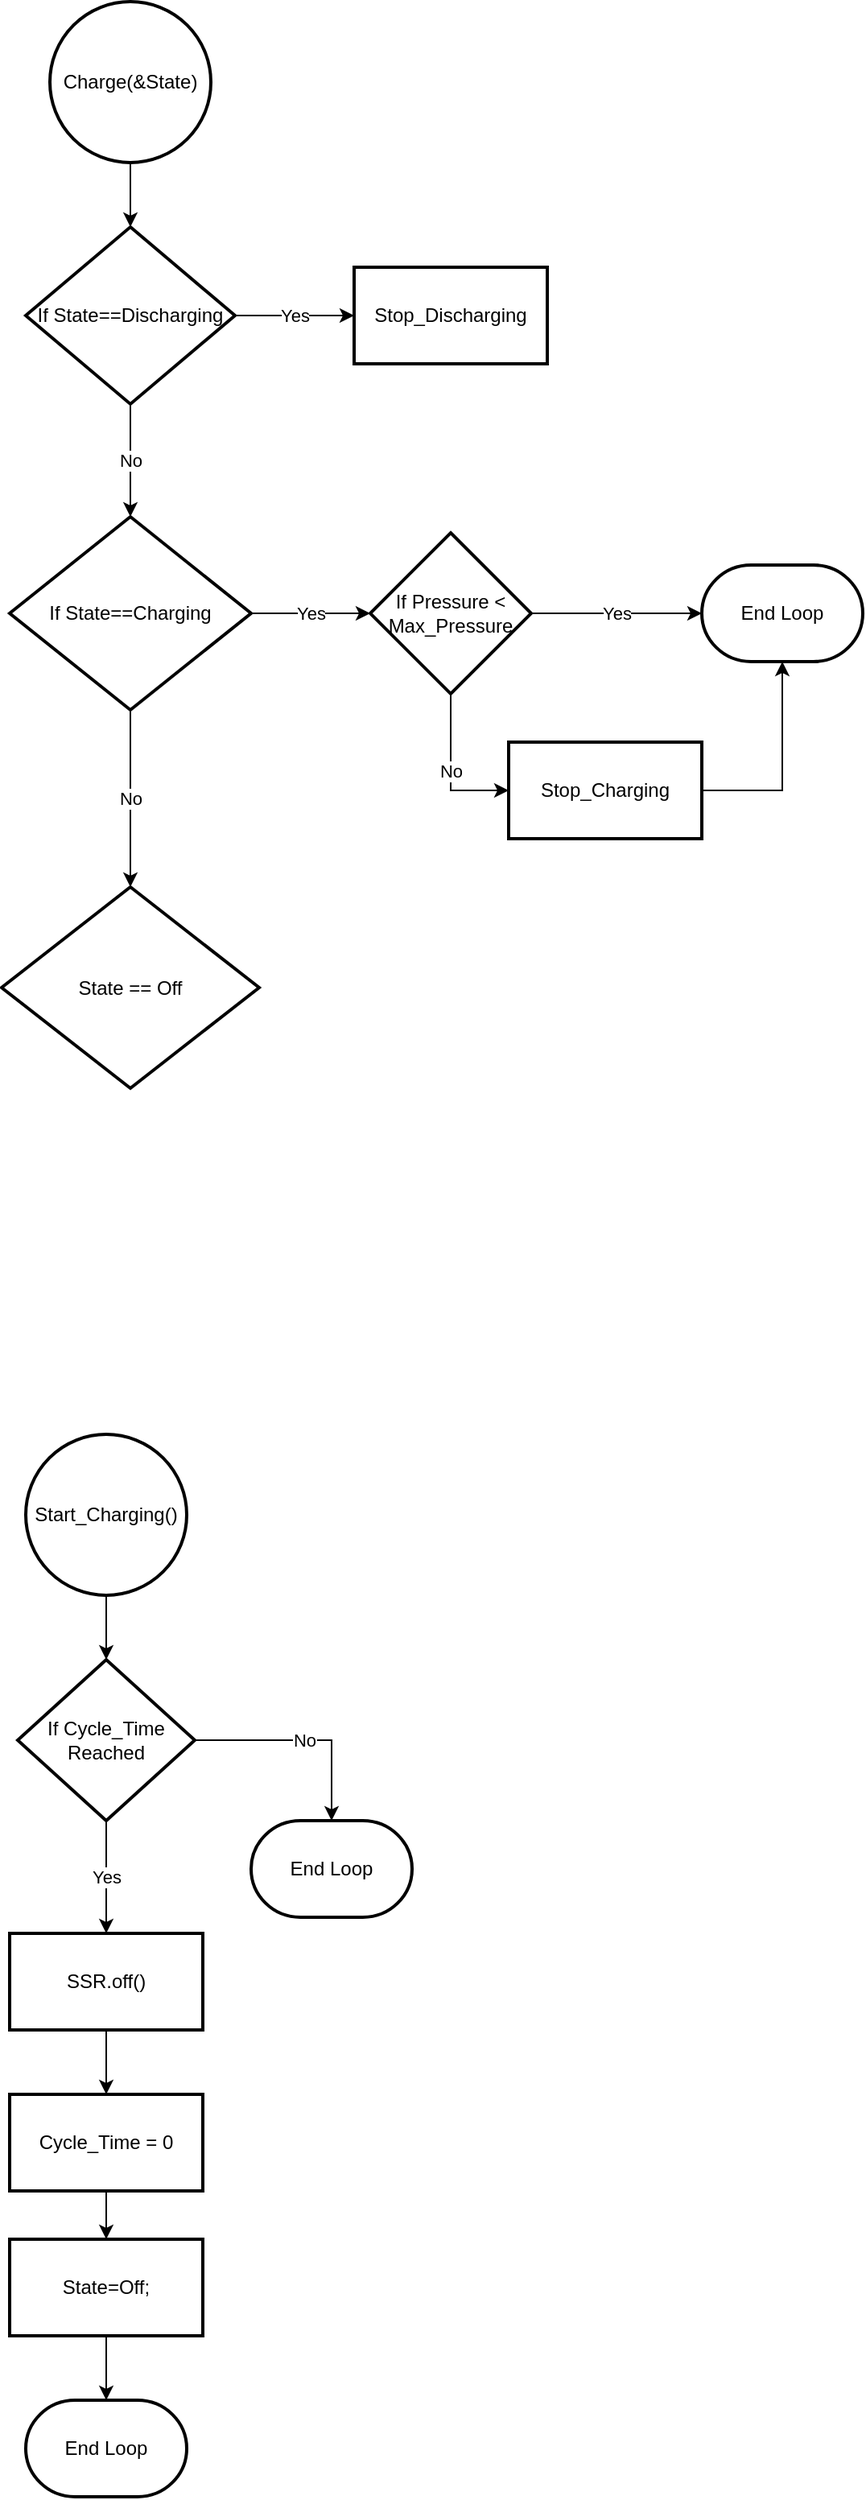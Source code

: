 <mxfile version="14.4.8" type="github" pages="4">
  <diagram id="C5RBs43oDa-KdzZeNtuy" name="Action_Class_Flowchart">
    <mxGraphModel dx="1350" dy="806" grid="1" gridSize="10" guides="1" tooltips="1" connect="1" arrows="1" fold="1" page="1" pageScale="1" pageWidth="827" pageHeight="1169" math="0" shadow="0">
      <root>
        <mxCell id="WIyWlLk6GJQsqaUBKTNV-0" />
        <mxCell id="WIyWlLk6GJQsqaUBKTNV-1" parent="WIyWlLk6GJQsqaUBKTNV-0" />
        <mxCell id="Hz21LZMQ4vUw0pX6ZqhJ-26" value="" style="edgeStyle=orthogonalEdgeStyle;rounded=0;orthogonalLoop=1;jettySize=auto;html=1;" edge="1" parent="WIyWlLk6GJQsqaUBKTNV-1" source="Hz21LZMQ4vUw0pX6ZqhJ-4" target="Hz21LZMQ4vUw0pX6ZqhJ-25">
          <mxGeometry relative="1" as="geometry" />
        </mxCell>
        <mxCell id="Hz21LZMQ4vUw0pX6ZqhJ-4" value="Charge(&amp;amp;State)" style="strokeWidth=2;html=1;shape=mxgraph.flowchart.start_2;whiteSpace=wrap;" vertex="1" parent="WIyWlLk6GJQsqaUBKTNV-1">
          <mxGeometry x="95" y="10" width="100" height="100" as="geometry" />
        </mxCell>
        <mxCell id="Hz21LZMQ4vUw0pX6ZqhJ-32" value="Yes" style="edgeStyle=orthogonalEdgeStyle;rounded=0;orthogonalLoop=1;jettySize=auto;html=1;entryX=0;entryY=0.5;entryDx=0;entryDy=0;entryPerimeter=0;" edge="1" parent="WIyWlLk6GJQsqaUBKTNV-1" source="Hz21LZMQ4vUw0pX6ZqhJ-20" target="Hz21LZMQ4vUw0pX6ZqhJ-39">
          <mxGeometry relative="1" as="geometry">
            <mxPoint x="320" y="360" as="targetPoint" />
            <Array as="points" />
          </mxGeometry>
        </mxCell>
        <mxCell id="Hz21LZMQ4vUw0pX6ZqhJ-42" value="No" style="edgeStyle=orthogonalEdgeStyle;rounded=0;orthogonalLoop=1;jettySize=auto;html=1;" edge="1" parent="WIyWlLk6GJQsqaUBKTNV-1" source="Hz21LZMQ4vUw0pX6ZqhJ-20" target="Hz21LZMQ4vUw0pX6ZqhJ-41">
          <mxGeometry relative="1" as="geometry" />
        </mxCell>
        <mxCell id="Hz21LZMQ4vUw0pX6ZqhJ-20" value="If State==Charging" style="strokeWidth=2;html=1;shape=mxgraph.flowchart.decision;whiteSpace=wrap;" vertex="1" parent="WIyWlLk6GJQsqaUBKTNV-1">
          <mxGeometry x="70" y="330" width="150" height="120" as="geometry" />
        </mxCell>
        <mxCell id="Hz21LZMQ4vUw0pX6ZqhJ-37" value="Yes" style="edgeStyle=orthogonalEdgeStyle;rounded=0;orthogonalLoop=1;jettySize=auto;html=1;" edge="1" parent="WIyWlLk6GJQsqaUBKTNV-1" source="Hz21LZMQ4vUw0pX6ZqhJ-25" target="Hz21LZMQ4vUw0pX6ZqhJ-27">
          <mxGeometry relative="1" as="geometry" />
        </mxCell>
        <mxCell id="Hz21LZMQ4vUw0pX6ZqhJ-38" value="No" style="edgeStyle=orthogonalEdgeStyle;rounded=0;orthogonalLoop=1;jettySize=auto;html=1;" edge="1" parent="WIyWlLk6GJQsqaUBKTNV-1" source="Hz21LZMQ4vUw0pX6ZqhJ-25" target="Hz21LZMQ4vUw0pX6ZqhJ-20">
          <mxGeometry relative="1" as="geometry" />
        </mxCell>
        <mxCell id="Hz21LZMQ4vUw0pX6ZqhJ-25" value="If State==Discharging" style="strokeWidth=2;html=1;shape=mxgraph.flowchart.decision;whiteSpace=wrap;" vertex="1" parent="WIyWlLk6GJQsqaUBKTNV-1">
          <mxGeometry x="80" y="150" width="130" height="110" as="geometry" />
        </mxCell>
        <mxCell id="Hz21LZMQ4vUw0pX6ZqhJ-27" value="Stop_Discharging" style="whiteSpace=wrap;html=1;strokeWidth=2;" vertex="1" parent="WIyWlLk6GJQsqaUBKTNV-1">
          <mxGeometry x="284" y="175" width="120" height="60" as="geometry" />
        </mxCell>
        <mxCell id="Hz21LZMQ4vUw0pX6ZqhJ-44" value="Yes" style="edgeStyle=orthogonalEdgeStyle;rounded=0;orthogonalLoop=1;jettySize=auto;html=1;" edge="1" parent="WIyWlLk6GJQsqaUBKTNV-1" source="Hz21LZMQ4vUw0pX6ZqhJ-39" target="Hz21LZMQ4vUw0pX6ZqhJ-43">
          <mxGeometry relative="1" as="geometry" />
        </mxCell>
        <mxCell id="Hz21LZMQ4vUw0pX6ZqhJ-51" value="No" style="edgeStyle=orthogonalEdgeStyle;rounded=0;orthogonalLoop=1;jettySize=auto;html=1;exitX=0.5;exitY=1;exitDx=0;exitDy=0;exitPerimeter=0;entryX=0;entryY=0.5;entryDx=0;entryDy=0;" edge="1" parent="WIyWlLk6GJQsqaUBKTNV-1" source="Hz21LZMQ4vUw0pX6ZqhJ-39" target="Hz21LZMQ4vUw0pX6ZqhJ-47">
          <mxGeometry relative="1" as="geometry" />
        </mxCell>
        <mxCell id="Hz21LZMQ4vUw0pX6ZqhJ-39" value="If Pressure &amp;lt; Max_Pressure" style="strokeWidth=2;html=1;shape=mxgraph.flowchart.decision;whiteSpace=wrap;" vertex="1" parent="WIyWlLk6GJQsqaUBKTNV-1">
          <mxGeometry x="294" y="340" width="100" height="100" as="geometry" />
        </mxCell>
        <mxCell id="Hz21LZMQ4vUw0pX6ZqhJ-41" value="State == Off" style="rhombus;whiteSpace=wrap;html=1;strokeWidth=2;" vertex="1" parent="WIyWlLk6GJQsqaUBKTNV-1">
          <mxGeometry x="65" y="560" width="160" height="125" as="geometry" />
        </mxCell>
        <mxCell id="Hz21LZMQ4vUw0pX6ZqhJ-43" value="End Loop" style="strokeWidth=2;html=1;shape=mxgraph.flowchart.terminator;whiteSpace=wrap;" vertex="1" parent="WIyWlLk6GJQsqaUBKTNV-1">
          <mxGeometry x="500" y="360" width="100" height="60" as="geometry" />
        </mxCell>
        <mxCell id="Hz21LZMQ4vUw0pX6ZqhJ-52" style="edgeStyle=orthogonalEdgeStyle;rounded=0;orthogonalLoop=1;jettySize=auto;html=1;exitX=1;exitY=0.5;exitDx=0;exitDy=0;" edge="1" parent="WIyWlLk6GJQsqaUBKTNV-1" source="Hz21LZMQ4vUw0pX6ZqhJ-47" target="Hz21LZMQ4vUw0pX6ZqhJ-43">
          <mxGeometry relative="1" as="geometry" />
        </mxCell>
        <mxCell id="Hz21LZMQ4vUw0pX6ZqhJ-47" value="Stop_Charging" style="whiteSpace=wrap;html=1;strokeWidth=2;" vertex="1" parent="WIyWlLk6GJQsqaUBKTNV-1">
          <mxGeometry x="380" y="470" width="120" height="60" as="geometry" />
        </mxCell>
        <mxCell id="ytOCcAaxQ1JO5uOS0aCN-3" value="" style="edgeStyle=orthogonalEdgeStyle;rounded=0;orthogonalLoop=1;jettySize=auto;html=1;" edge="1" parent="WIyWlLk6GJQsqaUBKTNV-1" source="ytOCcAaxQ1JO5uOS0aCN-1" target="ytOCcAaxQ1JO5uOS0aCN-2">
          <mxGeometry relative="1" as="geometry" />
        </mxCell>
        <mxCell id="ytOCcAaxQ1JO5uOS0aCN-1" value="Start_Charging()" style="strokeWidth=2;html=1;shape=mxgraph.flowchart.start_2;whiteSpace=wrap;" vertex="1" parent="WIyWlLk6GJQsqaUBKTNV-1">
          <mxGeometry x="80" y="900" width="100" height="100" as="geometry" />
        </mxCell>
        <mxCell id="ytOCcAaxQ1JO5uOS0aCN-5" value="Yes" style="edgeStyle=orthogonalEdgeStyle;rounded=0;orthogonalLoop=1;jettySize=auto;html=1;" edge="1" parent="WIyWlLk6GJQsqaUBKTNV-1" source="ytOCcAaxQ1JO5uOS0aCN-2" target="ytOCcAaxQ1JO5uOS0aCN-4">
          <mxGeometry relative="1" as="geometry" />
        </mxCell>
        <mxCell id="ytOCcAaxQ1JO5uOS0aCN-7" value="No" style="edgeStyle=orthogonalEdgeStyle;rounded=0;orthogonalLoop=1;jettySize=auto;html=1;exitX=1;exitY=0.5;exitDx=0;exitDy=0;entryX=0.5;entryY=0;entryDx=0;entryDy=0;entryPerimeter=0;" edge="1" parent="WIyWlLk6GJQsqaUBKTNV-1" source="ytOCcAaxQ1JO5uOS0aCN-2" target="ytOCcAaxQ1JO5uOS0aCN-6">
          <mxGeometry relative="1" as="geometry" />
        </mxCell>
        <mxCell id="ytOCcAaxQ1JO5uOS0aCN-2" value="If Cycle_Time Reached" style="rhombus;whiteSpace=wrap;html=1;strokeWidth=2;" vertex="1" parent="WIyWlLk6GJQsqaUBKTNV-1">
          <mxGeometry x="75" y="1040" width="110" height="100" as="geometry" />
        </mxCell>
        <mxCell id="ytOCcAaxQ1JO5uOS0aCN-9" value="" style="edgeStyle=orthogonalEdgeStyle;rounded=0;orthogonalLoop=1;jettySize=auto;html=1;" edge="1" parent="WIyWlLk6GJQsqaUBKTNV-1" source="ytOCcAaxQ1JO5uOS0aCN-4" target="ytOCcAaxQ1JO5uOS0aCN-8">
          <mxGeometry relative="1" as="geometry" />
        </mxCell>
        <mxCell id="ytOCcAaxQ1JO5uOS0aCN-4" value="SSR.off()" style="whiteSpace=wrap;html=1;strokeWidth=2;" vertex="1" parent="WIyWlLk6GJQsqaUBKTNV-1">
          <mxGeometry x="70" y="1210" width="120" height="60" as="geometry" />
        </mxCell>
        <mxCell id="ytOCcAaxQ1JO5uOS0aCN-6" value="End Loop" style="strokeWidth=2;html=1;shape=mxgraph.flowchart.terminator;whiteSpace=wrap;" vertex="1" parent="WIyWlLk6GJQsqaUBKTNV-1">
          <mxGeometry x="220" y="1140" width="100" height="60" as="geometry" />
        </mxCell>
        <mxCell id="ytOCcAaxQ1JO5uOS0aCN-11" value="" style="edgeStyle=orthogonalEdgeStyle;rounded=0;orthogonalLoop=1;jettySize=auto;html=1;" edge="1" parent="WIyWlLk6GJQsqaUBKTNV-1" source="ytOCcAaxQ1JO5uOS0aCN-8" target="ytOCcAaxQ1JO5uOS0aCN-10">
          <mxGeometry relative="1" as="geometry" />
        </mxCell>
        <mxCell id="ytOCcAaxQ1JO5uOS0aCN-8" value="Cycle_Time = 0" style="whiteSpace=wrap;html=1;strokeWidth=2;" vertex="1" parent="WIyWlLk6GJQsqaUBKTNV-1">
          <mxGeometry x="70" y="1310" width="120" height="60" as="geometry" />
        </mxCell>
        <mxCell id="ytOCcAaxQ1JO5uOS0aCN-13" value="" style="edgeStyle=orthogonalEdgeStyle;rounded=0;orthogonalLoop=1;jettySize=auto;html=1;" edge="1" parent="WIyWlLk6GJQsqaUBKTNV-1" source="ytOCcAaxQ1JO5uOS0aCN-10" target="ytOCcAaxQ1JO5uOS0aCN-12">
          <mxGeometry relative="1" as="geometry" />
        </mxCell>
        <mxCell id="ytOCcAaxQ1JO5uOS0aCN-10" value="State=Off;" style="whiteSpace=wrap;html=1;strokeWidth=2;" vertex="1" parent="WIyWlLk6GJQsqaUBKTNV-1">
          <mxGeometry x="70" y="1400" width="120" height="60" as="geometry" />
        </mxCell>
        <mxCell id="ytOCcAaxQ1JO5uOS0aCN-12" value="End Loop" style="strokeWidth=2;html=1;shape=mxgraph.flowchart.terminator;whiteSpace=wrap;" vertex="1" parent="WIyWlLk6GJQsqaUBKTNV-1">
          <mxGeometry x="80" y="1500" width="100" height="60" as="geometry" />
        </mxCell>
      </root>
    </mxGraphModel>
  </diagram>
  <diagram id="UqUjr6d4yJ0R06ru2xfZ" name="Discharge_Flowchart">
    <mxGraphModel dx="1350" dy="806" grid="1" gridSize="10" guides="1" tooltips="1" connect="1" arrows="1" fold="1" page="1" pageScale="1" pageWidth="850" pageHeight="1100" math="0" shadow="0">
      <root>
        <mxCell id="x9szZuRcZGR7NU5_jWyl-0" />
        <mxCell id="x9szZuRcZGR7NU5_jWyl-1" parent="x9szZuRcZGR7NU5_jWyl-0" />
      </root>
    </mxGraphModel>
  </diagram>
  <diagram id="72QfJe5bYpR5y07a5OMH" name="Main_Loop_Flowchart">
    <mxGraphModel dx="1350" dy="806" grid="1" gridSize="10" guides="1" tooltips="1" connect="1" arrows="1" fold="1" page="1" pageScale="1" pageWidth="850" pageHeight="1100" math="0" shadow="0">
      <root>
        <mxCell id="CWvUaUW_ndaUqIzaeWzM-0" />
        <mxCell id="CWvUaUW_ndaUqIzaeWzM-1" parent="CWvUaUW_ndaUqIzaeWzM-0" />
      </root>
    </mxGraphModel>
  </diagram>
  <diagram id="LS5iQAaVzaX-QsfeMiO8" name="Action_Class_Flowchart">
    <mxGraphModel dx="1350" dy="806" grid="1" gridSize="10" guides="1" tooltips="1" connect="1" arrows="1" fold="1" page="1" pageScale="1" pageWidth="850" pageHeight="1100" math="0" shadow="0">
      <root>
        <mxCell id="CPVS4_SFNDoE5jGqFonV-0" />
        <mxCell id="CPVS4_SFNDoE5jGqFonV-1" parent="CPVS4_SFNDoE5jGqFonV-0" />
      </root>
    </mxGraphModel>
  </diagram>
</mxfile>
